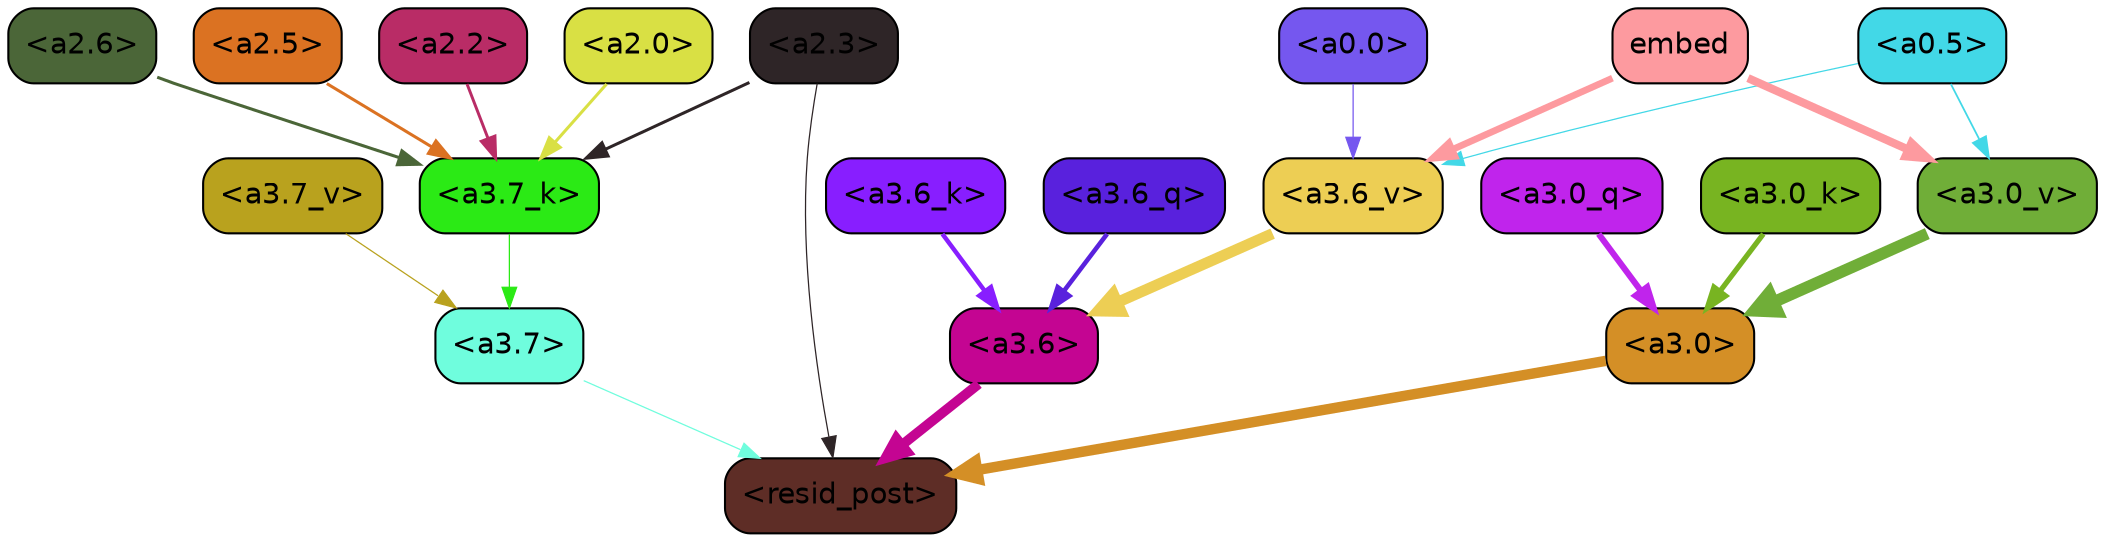 strict digraph "" {
	graph [bgcolor=transparent,
		layout=dot,
		overlap=false,
		splines=true
	];
	"<a3.7>"	[color=black,
		fillcolor="#6ffddd",
		fontname=Helvetica,
		shape=box,
		style="filled, rounded"];
	"<resid_post>"	[color=black,
		fillcolor="#5e2d26",
		fontname=Helvetica,
		shape=box,
		style="filled, rounded"];
	"<a3.7>" -> "<resid_post>"	[color="#6ffddd",
		penwidth=0.6];
	"<a3.6>"	[color=black,
		fillcolor="#c40592",
		fontname=Helvetica,
		shape=box,
		style="filled, rounded"];
	"<a3.6>" -> "<resid_post>"	[color="#c40592",
		penwidth=4.749041676521301];
	"<a3.0>"	[color=black,
		fillcolor="#d48f26",
		fontname=Helvetica,
		shape=box,
		style="filled, rounded"];
	"<a3.0>" -> "<resid_post>"	[color="#d48f26",
		penwidth=5.004215121269226];
	"<a2.3>"	[color=black,
		fillcolor="#2e2527",
		fontname=Helvetica,
		shape=box,
		style="filled, rounded"];
	"<a2.3>" -> "<resid_post>"	[color="#2e2527",
		penwidth=0.6];
	"<a3.7_k>"	[color=black,
		fillcolor="#2bea15",
		fontname=Helvetica,
		shape=box,
		style="filled, rounded"];
	"<a2.3>" -> "<a3.7_k>"	[color="#2e2527",
		penwidth=1.4559586644172668];
	"<a3.6_q>"	[color=black,
		fillcolor="#5921dd",
		fontname=Helvetica,
		shape=box,
		style="filled, rounded"];
	"<a3.6_q>" -> "<a3.6>"	[color="#5921dd",
		penwidth=2.199681341648102];
	"<a3.0_q>"	[color=black,
		fillcolor="#c024ec",
		fontname=Helvetica,
		shape=box,
		style="filled, rounded"];
	"<a3.0_q>" -> "<a3.0>"	[color="#c024ec",
		penwidth=2.9459195733070374];
	"<a3.7_k>" -> "<a3.7>"	[color="#2bea15",
		penwidth=0.6];
	"<a3.6_k>"	[color=black,
		fillcolor="#881eff",
		fontname=Helvetica,
		shape=box,
		style="filled, rounded"];
	"<a3.6_k>" -> "<a3.6>"	[color="#881eff",
		penwidth=2.13908451795578];
	"<a3.0_k>"	[color=black,
		fillcolor="#78b421",
		fontname=Helvetica,
		shape=box,
		style="filled, rounded"];
	"<a3.0_k>" -> "<a3.0>"	[color="#78b421",
		penwidth=2.520303964614868];
	"<a3.7_v>"	[color=black,
		fillcolor="#b9a21e",
		fontname=Helvetica,
		shape=box,
		style="filled, rounded"];
	"<a3.7_v>" -> "<a3.7>"	[color="#b9a21e",
		penwidth=0.6];
	"<a3.6_v>"	[color=black,
		fillcolor="#edce54",
		fontname=Helvetica,
		shape=box,
		style="filled, rounded"];
	"<a3.6_v>" -> "<a3.6>"	[color="#edce54",
		penwidth=5.297133803367615];
	"<a3.0_v>"	[color=black,
		fillcolor="#70ae38",
		fontname=Helvetica,
		shape=box,
		style="filled, rounded"];
	"<a3.0_v>" -> "<a3.0>"	[color="#70ae38",
		penwidth=5.680712580680847];
	"<a2.6>"	[color=black,
		fillcolor="#4b6638",
		fontname=Helvetica,
		shape=box,
		style="filled, rounded"];
	"<a2.6>" -> "<a3.7_k>"	[color="#4b6638",
		penwidth=1.468173325061798];
	"<a2.5>"	[color=black,
		fillcolor="#db7222",
		fontname=Helvetica,
		shape=box,
		style="filled, rounded"];
	"<a2.5>" -> "<a3.7_k>"	[color="#db7222",
		penwidth=1.457568109035492];
	"<a2.2>"	[color=black,
		fillcolor="#b92c66",
		fontname=Helvetica,
		shape=box,
		style="filled, rounded"];
	"<a2.2>" -> "<a3.7_k>"	[color="#b92c66",
		penwidth=1.4199435114860535];
	"<a2.0>"	[color=black,
		fillcolor="#d9e044",
		fontname=Helvetica,
		shape=box,
		style="filled, rounded"];
	"<a2.0>" -> "<a3.7_k>"	[color="#d9e044",
		penwidth=1.4582423567771912];
	"<a0.5>"	[color=black,
		fillcolor="#42d8e7",
		fontname=Helvetica,
		shape=box,
		style="filled, rounded"];
	"<a0.5>" -> "<a3.6_v>"	[color="#42d8e7",
		penwidth=0.6];
	"<a0.5>" -> "<a3.0_v>"	[color="#42d8e7",
		penwidth=0.8535017371177673];
	"<a0.0>"	[color=black,
		fillcolor="#7557ef",
		fontname=Helvetica,
		shape=box,
		style="filled, rounded"];
	"<a0.0>" -> "<a3.6_v>"	[color="#7557ef",
		penwidth=0.6];
	embed	[color=black,
		fillcolor="#fd9a9f",
		fontname=Helvetica,
		shape=box,
		style="filled, rounded"];
	embed -> "<a3.6_v>"	[color="#fd9a9f",
		penwidth=3.2414157912135124];
	embed -> "<a3.0_v>"	[color="#fd9a9f",
		penwidth=3.929257571697235];
}
